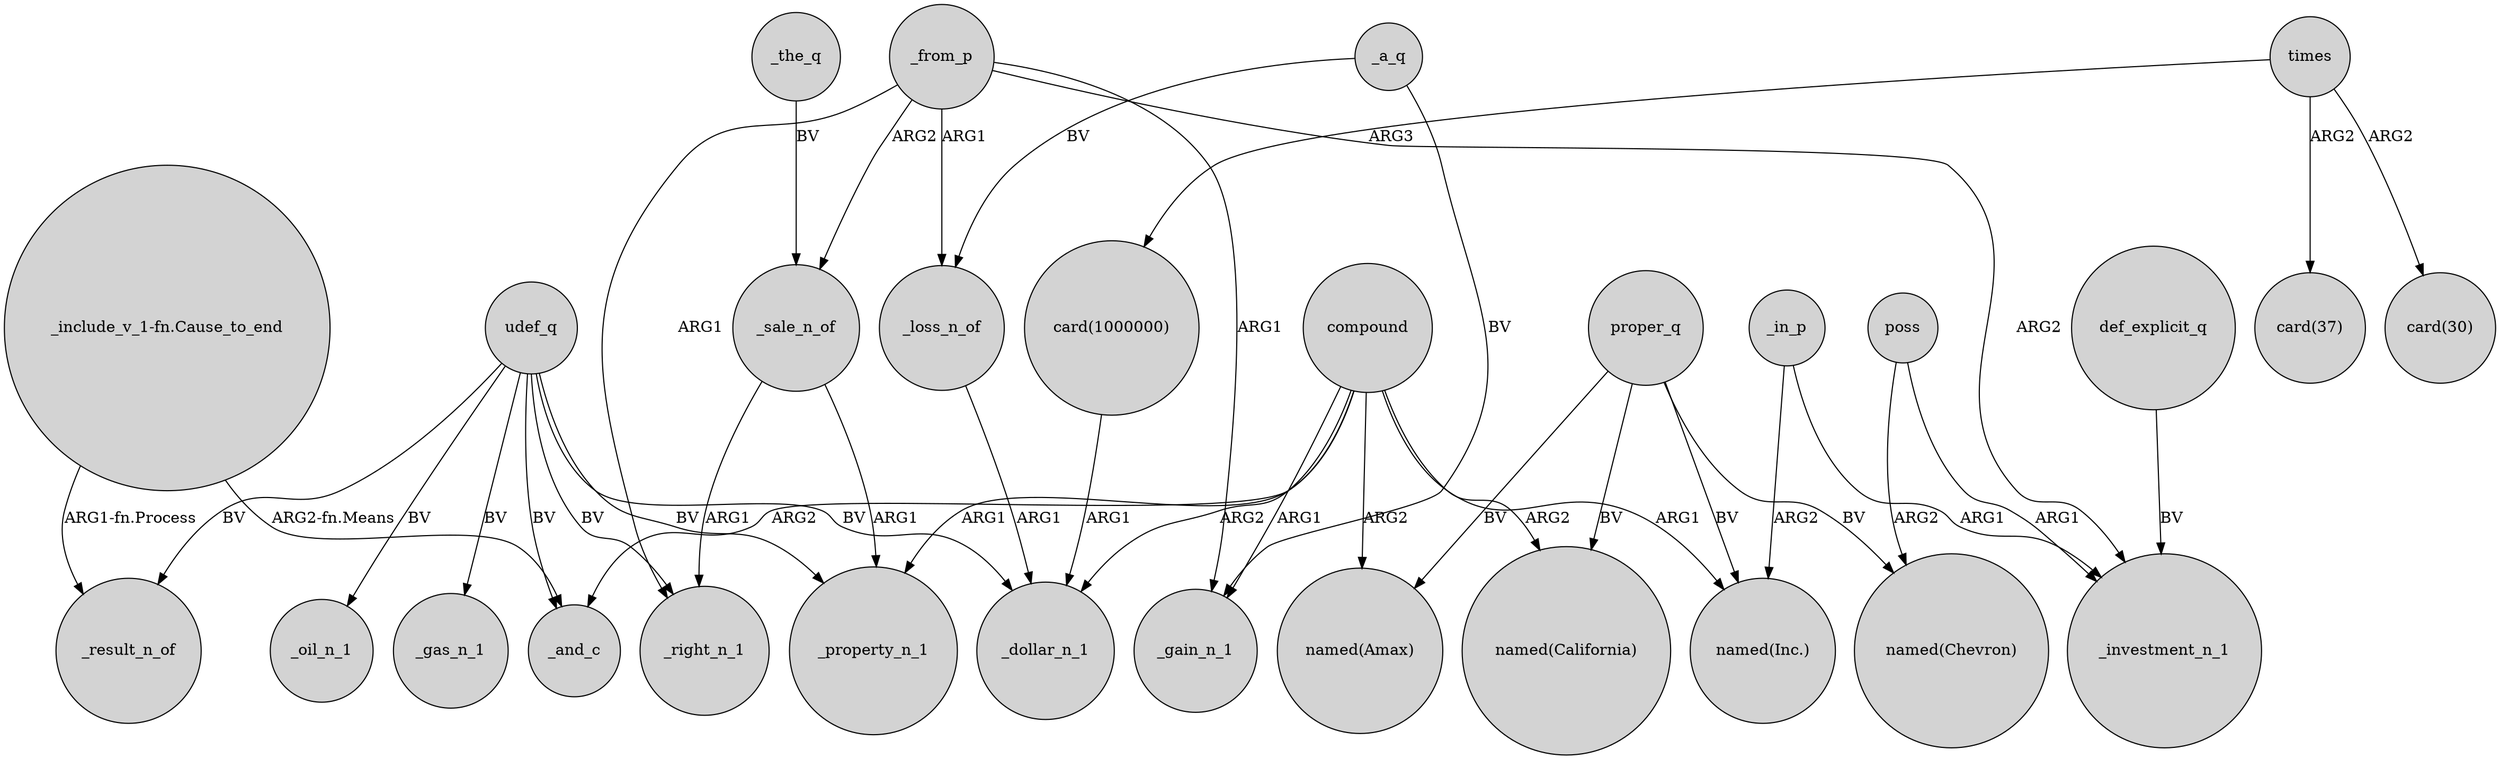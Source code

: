 digraph {
	node [shape=circle style=filled]
	_a_q -> _loss_n_of [label=BV]
	"_include_v_1-fn.Cause_to_end" -> _result_n_of [label="ARG1-fn.Process"]
	_from_p -> _investment_n_1 [label=ARG2]
	udef_q -> _oil_n_1 [label=BV]
	compound -> "named(California)" [label=ARG2]
	_in_p -> _investment_n_1 [label=ARG1]
	_loss_n_of -> _dollar_n_1 [label=ARG1]
	times -> "card(1000000)" [label=ARG3]
	compound -> _dollar_n_1 [label=ARG2]
	udef_q -> _right_n_1 [label=BV]
	udef_q -> _and_c [label=BV]
	compound -> _and_c [label=ARG2]
	proper_q -> "named(Inc.)" [label=BV]
	compound -> "named(Amax)" [label=ARG2]
	compound -> _property_n_1 [label=ARG1]
	poss -> _investment_n_1 [label=ARG1]
	_from_p -> _sale_n_of [label=ARG2]
	times -> "card(37)" [label=ARG2]
	times -> "card(30)" [label=ARG2]
	udef_q -> _property_n_1 [label=BV]
	udef_q -> _dollar_n_1 [label=BV]
	_a_q -> _gain_n_1 [label=BV]
	"card(1000000)" -> _dollar_n_1 [label=ARG1]
	proper_q -> "named(Amax)" [label=BV]
	compound -> _gain_n_1 [label=ARG1]
	_sale_n_of -> _right_n_1 [label=ARG1]
	proper_q -> "named(California)" [label=BV]
	_from_p -> _right_n_1 [label=ARG1]
	def_explicit_q -> _investment_n_1 [label=BV]
	compound -> "named(Inc.)" [label=ARG1]
	poss -> "named(Chevron)" [label=ARG2]
	_from_p -> _loss_n_of [label=ARG1]
	"_include_v_1-fn.Cause_to_end" -> _and_c [label="ARG2-fn.Means"]
	_from_p -> _gain_n_1 [label=ARG1]
	_in_p -> "named(Inc.)" [label=ARG2]
	udef_q -> _result_n_of [label=BV]
	_the_q -> _sale_n_of [label=BV]
	udef_q -> _gas_n_1 [label=BV]
	proper_q -> "named(Chevron)" [label=BV]
	_sale_n_of -> _property_n_1 [label=ARG1]
}
